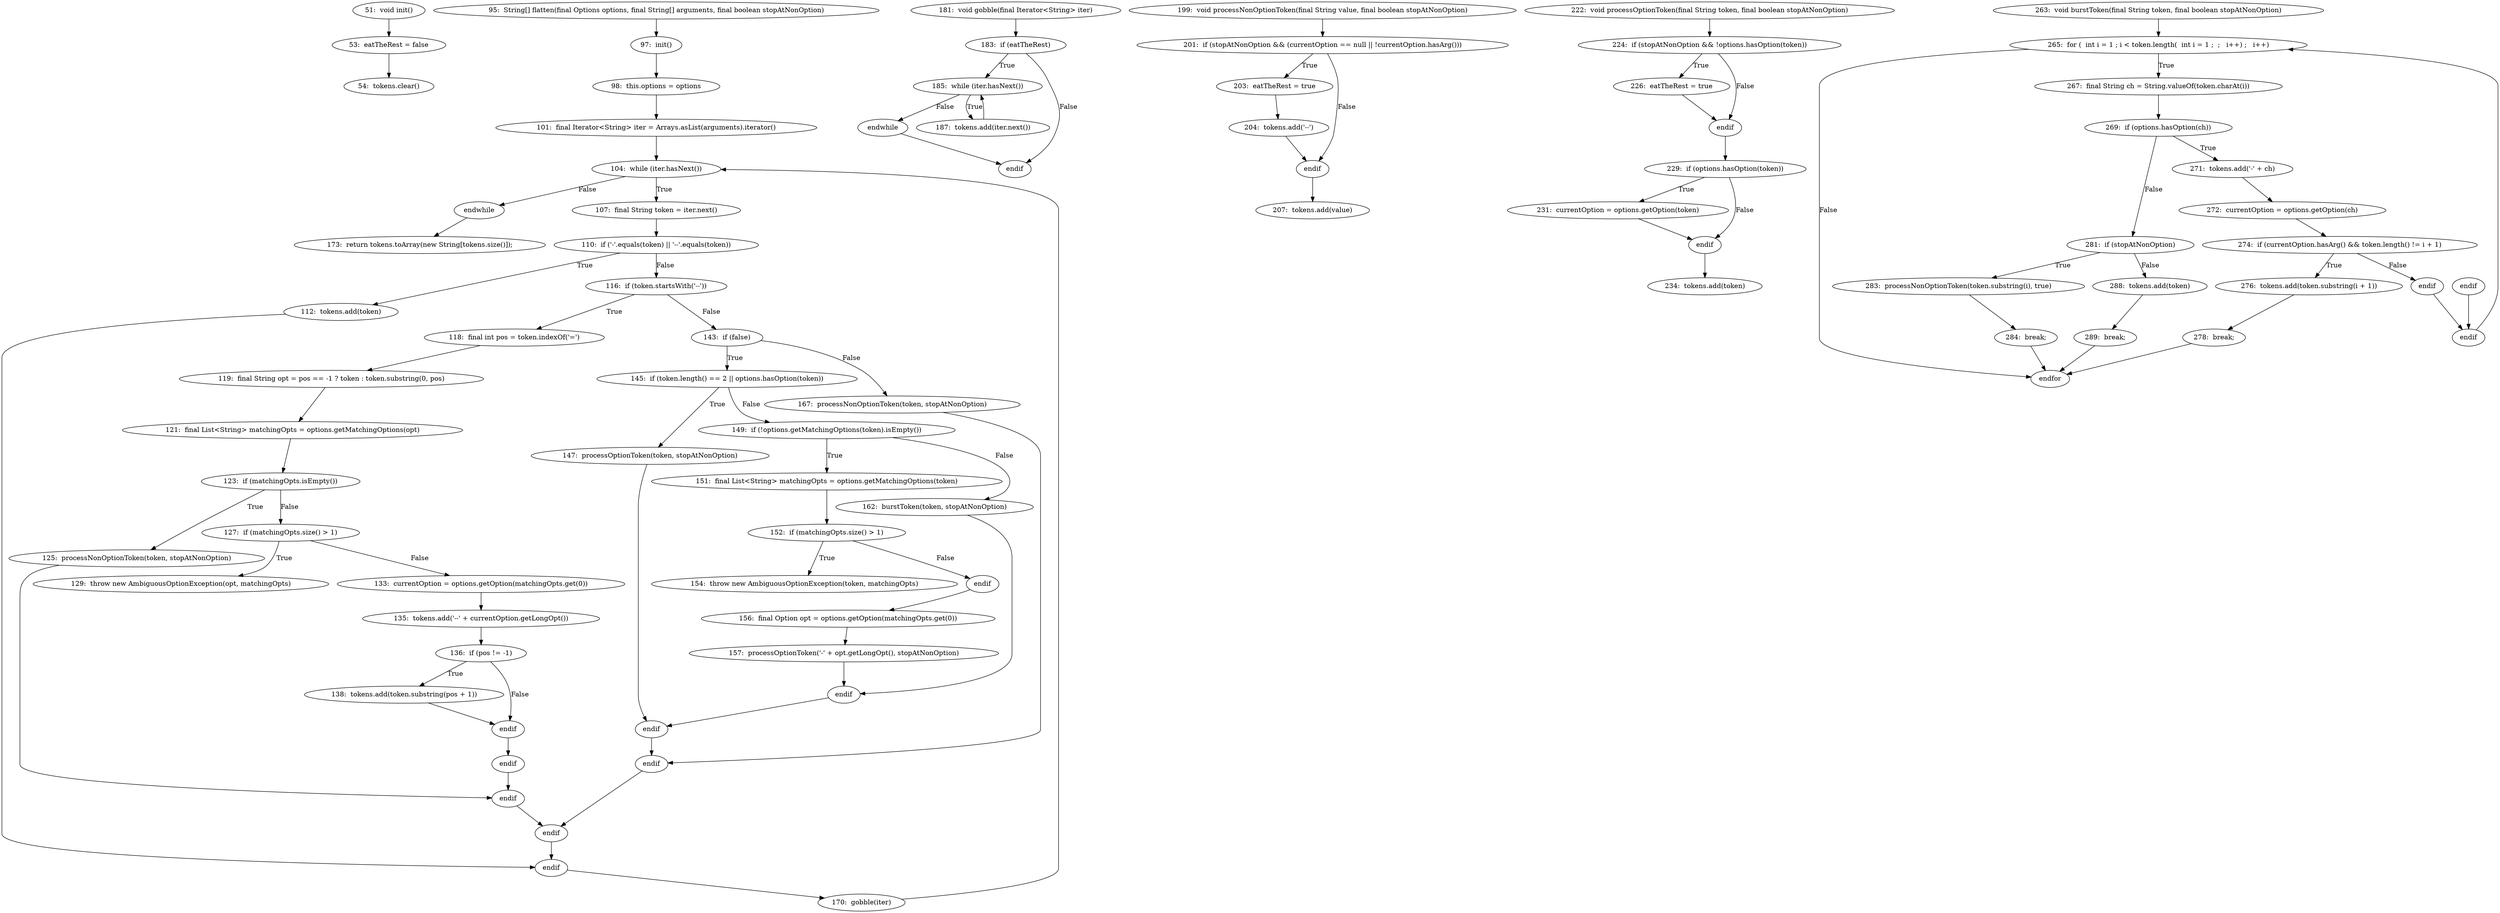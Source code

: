 digraph PosixParser_CFG {
  // graph-vertices
  v1  [label="51:  void init()"];
  v2  [label="53:  eatTheRest = false"];
  v3  [label="54:  tokens.clear()"];
  v4  [label="95:  String[] flatten(final Options options, final String[] arguments, final boolean stopAtNonOption)"];
  v5  [label="97:  init()"];
  v6  [label="98:  this.options = options"];
  v7  [label="101:  final Iterator<String> iter = Arrays.asList(arguments).iterator()"];
  v8  [label="104:  while (iter.hasNext())"];
  v9  [label="endwhile"];
  v10  [label="107:  final String token = iter.next()"];
  v11  [label="110:  if ('-'.equals(token) || '--'.equals(token))"];
  v12  [label="112:  tokens.add(token)"];
  v13  [label="endif"];
  v14  [label="116:  if (token.startsWith('--'))"];
  v15  [label="118:  final int pos = token.indexOf('=')"];
  v16  [label="119:  final String opt = pos == -1 ? token : token.substring(0, pos)"];
  v17  [label="121:  final List<String> matchingOpts = options.getMatchingOptions(opt)"];
  v18  [label="123:  if (matchingOpts.isEmpty())"];
  v19  [label="125:  processNonOptionToken(token, stopAtNonOption)"];
  v20  [label="endif"];
  v21  [label="127:  if (matchingOpts.size() > 1)"];
  v22  [label="129:  throw new AmbiguousOptionException(opt, matchingOpts)"];
  v23  [label="endif"];
  v24  [label="133:  currentOption = options.getOption(matchingOpts.get(0))"];
  v25  [label="135:  tokens.add('--' + currentOption.getLongOpt())"];
  v26  [label="136:  if (pos != -1)"];
  v27  [label="138:  tokens.add(token.substring(pos + 1))"];
  v28  [label="endif"];
  v29  [label="endif"];
  v30  [label="143:  if (false)"];
  v31  [label="145:  if (token.length() == 2 || options.hasOption(token))"];
  v32  [label="147:  processOptionToken(token, stopAtNonOption)"];
  v33  [label="endif"];
  v34  [label="149:  if (!options.getMatchingOptions(token).isEmpty())"];
  v35  [label="151:  final List<String> matchingOpts = options.getMatchingOptions(token)"];
  v36  [label="152:  if (matchingOpts.size() > 1)"];
  v37  [label="154:  throw new AmbiguousOptionException(token, matchingOpts)"];
  v38  [label="endif"];
  v39  [label="156:  final Option opt = options.getOption(matchingOpts.get(0))"];
  v40  [label="157:  processOptionToken('-' + opt.getLongOpt(), stopAtNonOption)"];
  v41  [label="endif"];
  v42  [label="162:  burstToken(token, stopAtNonOption)"];
  v43  [label="endif"];
  v44  [label="167:  processNonOptionToken(token, stopAtNonOption)"];
  v45  [label="170:  gobble(iter)"];
  v46  [label="173:  return tokens.toArray(new String[tokens.size()]);"];
  v47  [label="181:  void gobble(final Iterator<String> iter)"];
  v48  [label="183:  if (eatTheRest)"];
  v49  [label="185:  while (iter.hasNext())"];
  v50  [label="endwhile"];
  v51  [label="187:  tokens.add(iter.next())"];
  v52  [label="endif"];
  v53  [label="199:  void processNonOptionToken(final String value, final boolean stopAtNonOption)"];
  v54  [label="201:  if (stopAtNonOption && (currentOption == null || !currentOption.hasArg()))"];
  v55  [label="203:  eatTheRest = true"];
  v56  [label="204:  tokens.add('--')"];
  v57  [label="endif"];
  v58  [label="207:  tokens.add(value)"];
  v59  [label="222:  void processOptionToken(final String token, final boolean stopAtNonOption)"];
  v60  [label="224:  if (stopAtNonOption && !options.hasOption(token))"];
  v61  [label="226:  eatTheRest = true"];
  v62  [label="endif"];
  v63  [label="229:  if (options.hasOption(token))"];
  v64  [label="231:  currentOption = options.getOption(token)"];
  v65  [label="endif"];
  v66  [label="234:  tokens.add(token)"];
  v67  [label="263:  void burstToken(final String token, final boolean stopAtNonOption)"];
  v68  [label="265:  for (  int i = 1 ; i < token.length(  int i = 1 ;  ;   i++) ;   i++)"];
  v71  [label="endfor"];
  v72  [label="267:  final String ch = String.valueOf(token.charAt(i))"];
  v73  [label="269:  if (options.hasOption(ch))"];
  v74  [label="271:  tokens.add('-' + ch)"];
  v75  [label="272:  currentOption = options.getOption(ch)"];
  v76  [label="274:  if (currentOption.hasArg() && token.length() != i + 1)"];
  v77  [label="276:  tokens.add(token.substring(i + 1))"];
  v78  [label="278:  break;"];
  v79  [label="endif"];
  v80  [label="endif"];
  v81  [label="281:  if (stopAtNonOption)"];
  v82  [label="283:  processNonOptionToken(token.substring(i), true)"];
  v83  [label="284:  break;"];
  v84  [label="endif"];
  v85  [label="288:  tokens.add(token)"];
  v86  [label="289:  break;"];
  // graph-edges
  v1 -> v2;
  v2 -> v3;
  v4 -> v5;
  v5 -> v6;
  v6 -> v7;
  v7 -> v8;
  v8 -> v9  [label="False"];
  v8 -> v10  [label="True"];
  v10 -> v11;
  v11 -> v12  [label="True"];
  v12 -> v13;
  v11 -> v14  [label="False"];
  v14 -> v15  [label="True"];
  v15 -> v16;
  v16 -> v17;
  v17 -> v18;
  v18 -> v19  [label="True"];
  v19 -> v20;
  v18 -> v21  [label="False"];
  v21 -> v22  [label="True"];
  v21 -> v24  [label="False"];
  v24 -> v25;
  v25 -> v26;
  v26 -> v27  [label="True"];
  v27 -> v28;
  v26 -> v28  [label="False"];
  v28 -> v23;
  v23 -> v20;
  v20 -> v29;
  v14 -> v30  [label="False"];
  v30 -> v31  [label="True"];
  v31 -> v32  [label="True"];
  v32 -> v33;
  v31 -> v34  [label="False"];
  v34 -> v35  [label="True"];
  v35 -> v36;
  v36 -> v37  [label="True"];
  v36 -> v38  [label="False"];
  v38 -> v39;
  v39 -> v40;
  v40 -> v41;
  v34 -> v42  [label="False"];
  v42 -> v41;
  v41 -> v33;
  v33 -> v43;
  v30 -> v44  [label="False"];
  v44 -> v43;
  v43 -> v29;
  v29 -> v13;
  v13 -> v45;
  v45 -> v8;
  v9 -> v46;
  v47 -> v48;
  v48 -> v49  [label="True"];
  v49 -> v50  [label="False"];
  v49 -> v51  [label="True"];
  v51 -> v49;
  v50 -> v52;
  v48 -> v52  [label="False"];
  v53 -> v54;
  v54 -> v55  [label="True"];
  v55 -> v56;
  v56 -> v57;
  v54 -> v57  [label="False"];
  v57 -> v58;
  v59 -> v60;
  v60 -> v61  [label="True"];
  v61 -> v62;
  v60 -> v62  [label="False"];
  v62 -> v63;
  v63 -> v64  [label="True"];
  v64 -> v65;
  v63 -> v65  [label="False"];
  v65 -> v66;
  v67 -> v68;
  v68 -> v71  [label="False"];
  v68 -> v72  [label="True"];
  v72 -> v73;
  v73 -> v74  [label="True"];
  v74 -> v75;
  v75 -> v76;
  v76 -> v77  [label="True"];
  v77 -> v78;
  v78 -> v71;
  v76 -> v79  [label="False"];
  v79 -> v80;
  v73 -> v81  [label="False"];
  v81 -> v82  [label="True"];
  v82 -> v83;
  v83 -> v71;
  v81 -> v85  [label="False"];
  v85 -> v86;
  v86 -> v71;
  v84 -> v80;
  v80 -> v68;
  // end-of-graph
}
